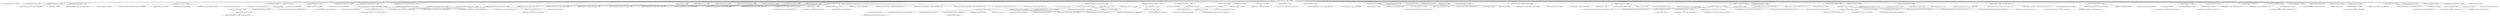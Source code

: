 digraph nzymedefense__nzyme {
	"app.nzyme.core:nzyme:jar:2.0.0-alpha.18-SNAPSHOT" -> "org.apache.logging.log4j:log4j-api:jar:2.24.1:compile" ; 
	"app.nzyme.core:nzyme:jar:2.0.0-alpha.18-SNAPSHOT" -> "org.apache.logging.log4j:log4j-core:jar:2.24.1:compile" ; 
	"app.nzyme.core:nzyme:jar:2.0.0-alpha.18-SNAPSHOT" -> "org.apache.logging.log4j:log4j-slf4j-impl:jar:2.24.1:compile" ; 
	"app.nzyme.core:nzyme:jar:2.0.0-alpha.18-SNAPSHOT" -> "org.apache.logging.log4j:log4j-jul:jar:2.24.1:compile" ; 
	"app.nzyme.core:nzyme:jar:2.0.0-alpha.18-SNAPSHOT" -> "com.google.guava:guava:jar:32.0.0-jre:compile" ; 
	"app.nzyme.core:nzyme:jar:2.0.0-alpha.18-SNAPSHOT" -> "com.beust:jcommander:jar:1.81:compile" ; 
	"app.nzyme.core:nzyme:jar:2.0.0-alpha.18-SNAPSHOT" -> "org.testng:testng:jar:7.4.0:test" ; 
	"app.nzyme.core:nzyme:jar:2.0.0-alpha.18-SNAPSHOT" -> "com.squareup.okhttp3:okhttp:jar:4.10.0:compile" ; 
	"app.nzyme.core:nzyme:jar:2.0.0-alpha.18-SNAPSHOT" -> "com.fasterxml.jackson.core:jackson-core:jar:2.15.2:compile" ; 
	"app.nzyme.core:nzyme:jar:2.0.0-alpha.18-SNAPSHOT" -> "com.fasterxml.jackson.core:jackson-databind:jar:2.15.2:compile" ; 
	"app.nzyme.core:nzyme:jar:2.0.0-alpha.18-SNAPSHOT" -> "com.fasterxml.jackson.datatype:jackson-datatype-joda:jar:2.15.2:compile" ; 
	"app.nzyme.core:nzyme:jar:2.0.0-alpha.18-SNAPSHOT" -> "com.fasterxml.jackson.datatype:jackson-datatype-jsr310:jar:2.15.2:compile" ; 
	"app.nzyme.core:nzyme:jar:2.0.0-alpha.18-SNAPSHOT" -> "com.fasterxml.jackson.jakarta.rs:jackson-jakarta-rs-json-provider:jar:2.15.2:compile" ; 
	"app.nzyme.core:nzyme:jar:2.0.0-alpha.18-SNAPSHOT" -> "com.fasterxml.jackson.dataformat:jackson-dataformat-xml:jar:2.15.2:compile" ; 
	"app.nzyme.core:nzyme:jar:2.0.0-alpha.18-SNAPSHOT" -> "joda-time:joda-time:jar:2.10.10:compile" ; 
	"app.nzyme.core:nzyme:jar:2.0.0-alpha.18-SNAPSHOT" -> "com.github.zafarkhaja:java-semver:jar:0.9.0:compile" ; 
	"app.nzyme.core:nzyme:jar:2.0.0-alpha.18-SNAPSHOT" -> "com.google.auto.value:auto-value:jar:1.8.1:compile" ; 
	"app.nzyme.core:nzyme:jar:2.0.0-alpha.18-SNAPSHOT" -> "com.google.auto.value:auto-value-annotations:jar:1.8.1:compile" ; 
	"app.nzyme.core:nzyme:jar:2.0.0-alpha.18-SNAPSHOT" -> "io.dropwizard.metrics:metrics-core:jar:4.2.7:compile" ; 
	"app.nzyme.core:nzyme:jar:2.0.0-alpha.18-SNAPSHOT" -> "io.dropwizard.metrics:metrics-jvm:jar:4.2.7:compile" ; 
	"app.nzyme.core:nzyme:jar:2.0.0-alpha.18-SNAPSHOT" -> "io.dropwizard.metrics:metrics-jmx:jar:4.2.7:compile" ; 
	"app.nzyme.core:nzyme:jar:2.0.0-alpha.18-SNAPSHOT" -> "org.glassfish.jersey.containers:jersey-container-grizzly2-http:jar:3.1.2:compile" ; 
	"app.nzyme.core:nzyme:jar:2.0.0-alpha.18-SNAPSHOT" -> "org.glassfish.jersey.inject:jersey-hk2:jar:3.1.2:compile" ; 
	"app.nzyme.core:nzyme:jar:2.0.0-alpha.18-SNAPSHOT" -> "org.glassfish.jersey.media:jersey-media-multipart:jar:3.1.2:compile" ; 
	"app.nzyme.core:nzyme:jar:2.0.0-alpha.18-SNAPSHOT" -> "org.glassfish.jersey.ext:jersey-bean-validation:jar:3.1.2:compile" ; 
	"app.nzyme.core:nzyme:jar:2.0.0-alpha.18-SNAPSHOT" -> "com.typesafe:config:jar:1.4.3:compile" ; 
	"app.nzyme.core:nzyme:jar:2.0.0-alpha.18-SNAPSHOT" -> "org.jdbi:jdbi3-core:jar:3.39.1:compile" ; 
	"app.nzyme.core:nzyme:jar:2.0.0-alpha.18-SNAPSHOT" -> "org.jdbi:jdbi3-postgres:jar:3.39.1:compile" ; 
	"app.nzyme.core:nzyme:jar:2.0.0-alpha.18-SNAPSHOT" -> "org.postgresql:postgresql:jar:42.6.0:compile" ; 
	"app.nzyme.core:nzyme:jar:2.0.0-alpha.18-SNAPSHOT" -> "org.jdbi:jdbi3-jodatime2:jar:3.39.1:compile" ; 
	"app.nzyme.core:nzyme:jar:2.0.0-alpha.18-SNAPSHOT" -> "org.liquibase:liquibase-core:jar:4.29.2:compile" ; 
	"app.nzyme.core:nzyme:jar:2.0.0-alpha.18-SNAPSHOT" -> "com.mattbertolini:liquibase-slf4j:jar:5.0.0:compile" ; 
	"app.nzyme.core:nzyme:jar:2.0.0-alpha.18-SNAPSHOT" -> "com.floreysoft:jmte:jar:6.0.0:compile" ; 
	"app.nzyme.core:nzyme:jar:2.0.0-alpha.18-SNAPSHOT" -> "org.reflections:reflections:jar:0.9.12:test" ; 
	"app.nzyme.core:nzyme:jar:2.0.0-alpha.18-SNAPSHOT" -> "org.scream3r:jssc:jar:2.8.0:compile" ; 
	"app.nzyme.core:nzyme:jar:2.0.0-alpha.18-SNAPSHOT" -> "com.google.protobuf:protobuf-java:jar:3.19.6:compile" ; 
	"app.nzyme.core:nzyme:jar:2.0.0-alpha.18-SNAPSHOT" -> "javax.xml.bind:jaxb-api:jar:2.3.1:compile (scope not updated to compile)" ; 
	"app.nzyme.core:nzyme:jar:2.0.0-alpha.18-SNAPSHOT" -> "org.glassfish.jaxb:jaxb-runtime:jar:2.3.1:runtime" ; 
	"app.nzyme.core:nzyme:jar:2.0.0-alpha.18-SNAPSHOT" -> "com.google.crypto.tink:tink:jar:1.8.0:compile" ; 
	"app.nzyme.core:nzyme:jar:2.0.0-alpha.18-SNAPSHOT" -> "com.googlecode.lanterna:lanterna:jar:3.1.1:compile" ; 
	"app.nzyme.core:nzyme:jar:2.0.0-alpha.18-SNAPSHOT" -> "org.simplejavamail:simple-java-mail:jar:6.7.5:compile" ; 
	"app.nzyme.core:nzyme:jar:2.0.0-alpha.18-SNAPSHOT" -> "org.freemarker:freemarker:jar:2.3.31:compile" ; 
	"app.nzyme.core:nzyme:jar:2.0.0-alpha.18-SNAPSHOT" -> "org.apache.httpcomponents:httpclient:jar:4.5.13:compile" ; 
	"app.nzyme.core:nzyme:jar:2.0.0-alpha.18-SNAPSHOT" -> "com.opencsv:opencsv:jar:5.7.1:compile (scope not updated to compile)" ; 
	"app.nzyme.core:nzyme:jar:2.0.0-alpha.18-SNAPSHOT" -> "org.quartz-scheduler:quartz:jar:2.3.2:compile" ; 
	"app.nzyme.core:nzyme:jar:2.0.0-alpha.18-SNAPSHOT" -> "com.cronutils:cron-utils:jar:9.2.1:compile" ; 
	"app.nzyme.core:nzyme:jar:2.0.0-alpha.18-SNAPSHOT" -> "app.nzyme:nzyme-plugin:jar:2.0.27:compile" ; 
	"app.nzyme.core:nzyme:jar:2.0.0-alpha.18-SNAPSHOT" -> "org.bouncycastle:bcpg-jdk18on:jar:1.75:compile" ; 
	"app.nzyme.core:nzyme:jar:2.0.0-alpha.18-SNAPSHOT" -> "org.bouncycastle:bctls-jdk18on:jar:1.75:compile" ; 
	"app.nzyme.core:nzyme:jar:2.0.0-alpha.18-SNAPSHOT" -> "org.bouncycastle:bcprov-jdk18on:jar:1.75:compile" ; 
	"app.nzyme.core:nzyme:jar:2.0.0-alpha.18-SNAPSHOT" -> "org.bouncycastle:bcpkix-jdk18on:jar:1.75:compile" ; 
	"app.nzyme.core:nzyme:jar:2.0.0-alpha.18-SNAPSHOT" -> "com.github.oshi:oshi-core:jar:6.4.0:compile" ; 
	"app.nzyme.core:nzyme:jar:2.0.0-alpha.18-SNAPSHOT" -> "commons-net:commons-net:jar:3.9.0:compile" ; 
	"app.nzyme.core:nzyme:jar:2.0.0-alpha.18-SNAPSHOT" -> "commons-validator:commons-validator:jar:1.7:compile" ; 
	"app.nzyme.core:nzyme:jar:2.0.0-alpha.18-SNAPSHOT" -> "dev.samstevens.totp:totp:jar:1.7.1:compile" ; 
	"app.nzyme.core:nzyme:jar:2.0.0-alpha.18-SNAPSHOT" -> "com.maxmind.db:maxmind-db:jar:3.0.0:compile" ; 
	"app.nzyme.core:nzyme:jar:2.0.0-alpha.18-SNAPSHOT" -> "info.debatty:java-string-similarity:jar:2.0.0:compile" ; 
	"app.nzyme.core:nzyme:jar:2.0.0-alpha.18-SNAPSHOT" -> "com.lemmingapex.trilateration:trilateration:jar:1.0.2:compile" ; 
	"app.nzyme.core:nzyme:jar:2.0.0-alpha.18-SNAPSHOT" -> "org.jetbrains:annotations:jar:13.0:compile" ; 
	"org.apache.logging.log4j:log4j-core:jar:2.24.1:compile" -> "(org.apache.logging.log4j:log4j-api:jar:2.24.1:compile - omitted for duplicate)" ; 
	"org.apache.logging.log4j:log4j-slf4j-impl:jar:2.24.1:compile" -> "(org.apache.logging.log4j:log4j-api:jar:2.24.1:compile - omitted for duplicate)" ; 
	"org.apache.logging.log4j:log4j-slf4j-impl:jar:2.24.1:compile" -> "org.slf4j:slf4j-api:jar:1.7.36:compile" ; 
	"org.apache.logging.log4j:log4j-slf4j-impl:jar:2.24.1:compile" -> "(org.apache.logging.log4j:log4j-core:jar:2.24.1:runtime - omitted for duplicate)" ; 
	"org.apache.logging.log4j:log4j-jul:jar:2.24.1:compile" -> "(org.apache.logging.log4j:log4j-api:jar:2.24.1:compile - omitted for duplicate)" ; 
	"com.google.guava:guava:jar:32.0.0-jre:compile" -> "com.google.guava:failureaccess:jar:1.0.1:compile" ; 
	"com.google.guava:guava:jar:32.0.0-jre:compile" -> "com.google.guava:listenablefuture:jar:9999.0-empty-to-avoid-conflict-with-guava:compile" ; 
	"com.google.guava:guava:jar:32.0.0-jre:compile" -> "com.google.code.findbugs:jsr305:jar:3.0.2:compile" ; 
	"com.google.guava:guava:jar:32.0.0-jre:compile" -> "org.checkerframework:checker-qual:jar:3.33.0:compile" ; 
	"com.google.guava:guava:jar:32.0.0-jre:compile" -> "com.google.errorprone:error_prone_annotations:jar:2.18.0:compile" ; 
	"com.google.guava:guava:jar:32.0.0-jre:compile" -> "com.google.j2objc:j2objc-annotations:jar:2.8:compile" ; 
	"org.testng:testng:jar:7.4.0:test" -> "(com.beust:jcommander:jar:1.78:test - omitted for conflict with 1.81)" ; 
	"org.testng:testng:jar:7.4.0:test" -> "org.webjars:jquery:jar:3.5.1:test" ; 
	"com.squareup.okhttp3:okhttp:jar:4.10.0:compile" -> "com.squareup.okio:okio-jvm:jar:3.0.0:compile" ; 
	"com.squareup.okhttp3:okhttp:jar:4.10.0:compile" -> "org.jetbrains.kotlin:kotlin-stdlib:jar:1.6.20:compile" ; 
	"com.squareup.okio:okio-jvm:jar:3.0.0:compile" -> "org.jetbrains.kotlin:kotlin-stdlib-jdk8:jar:1.5.31:compile" ; 
	"com.squareup.okio:okio-jvm:jar:3.0.0:compile" -> "org.jetbrains.kotlin:kotlin-stdlib-common:jar:1.5.31:compile" ; 
	"org.jetbrains.kotlin:kotlin-stdlib-jdk8:jar:1.5.31:compile" -> "(org.jetbrains.kotlin:kotlin-stdlib:jar:1.5.31:compile - omitted for conflict with 1.6.20)" ; 
	"org.jetbrains.kotlin:kotlin-stdlib-jdk8:jar:1.5.31:compile" -> "org.jetbrains.kotlin:kotlin-stdlib-jdk7:jar:1.5.31:compile" ; 
	"org.jetbrains.kotlin:kotlin-stdlib-jdk7:jar:1.5.31:compile" -> "(org.jetbrains.kotlin:kotlin-stdlib:jar:1.5.31:compile - omitted for conflict with 1.6.20)" ; 
	"org.jetbrains.kotlin:kotlin-stdlib:jar:1.6.20:compile" -> "(org.jetbrains.kotlin:kotlin-stdlib-common:jar:1.6.20:compile - omitted for conflict with 1.5.31)" ; 
	"org.jetbrains.kotlin:kotlin-stdlib:jar:1.6.20:compile" -> "(org.jetbrains:annotations:jar:13.0:compile - omitted for duplicate)" ; 
	"com.fasterxml.jackson.core:jackson-databind:jar:2.15.2:compile" -> "com.fasterxml.jackson.core:jackson-annotations:jar:2.15.2:compile" ; 
	"com.fasterxml.jackson.core:jackson-databind:jar:2.15.2:compile" -> "(com.fasterxml.jackson.core:jackson-core:jar:2.15.2:compile - omitted for duplicate)" ; 
	"com.fasterxml.jackson.datatype:jackson-datatype-joda:jar:2.15.2:compile" -> "(com.fasterxml.jackson.core:jackson-annotations:jar:2.15.2:compile - omitted for duplicate)" ; 
	"com.fasterxml.jackson.datatype:jackson-datatype-joda:jar:2.15.2:compile" -> "(com.fasterxml.jackson.core:jackson-core:jar:2.15.2:compile - omitted for duplicate)" ; 
	"com.fasterxml.jackson.datatype:jackson-datatype-joda:jar:2.15.2:compile" -> "(com.fasterxml.jackson.core:jackson-databind:jar:2.15.2:compile - omitted for duplicate)" ; 
	"com.fasterxml.jackson.datatype:jackson-datatype-joda:jar:2.15.2:compile" -> "(joda-time:joda-time:jar:2.10.14:compile - omitted for conflict with 2.10.10)" ; 
	"com.fasterxml.jackson.datatype:jackson-datatype-jsr310:jar:2.15.2:compile" -> "(com.fasterxml.jackson.core:jackson-annotations:jar:2.15.2:compile - omitted for duplicate)" ; 
	"com.fasterxml.jackson.datatype:jackson-datatype-jsr310:jar:2.15.2:compile" -> "(com.fasterxml.jackson.core:jackson-core:jar:2.15.2:compile - omitted for duplicate)" ; 
	"com.fasterxml.jackson.datatype:jackson-datatype-jsr310:jar:2.15.2:compile" -> "(com.fasterxml.jackson.core:jackson-databind:jar:2.15.2:compile - omitted for duplicate)" ; 
	"com.fasterxml.jackson.jakarta.rs:jackson-jakarta-rs-json-provider:jar:2.15.2:compile" -> "com.fasterxml.jackson.jakarta.rs:jackson-jakarta-rs-base:jar:2.15.2:compile" ; 
	"com.fasterxml.jackson.jakarta.rs:jackson-jakarta-rs-json-provider:jar:2.15.2:compile" -> "com.fasterxml.jackson.module:jackson-module-jakarta-xmlbind-annotations:jar:2.15.2:compile" ; 
	"com.fasterxml.jackson.jakarta.rs:jackson-jakarta-rs-base:jar:2.15.2:compile" -> "(com.fasterxml.jackson.core:jackson-core:jar:2.15.2:compile - omitted for duplicate)" ; 
	"com.fasterxml.jackson.jakarta.rs:jackson-jakarta-rs-base:jar:2.15.2:compile" -> "(com.fasterxml.jackson.core:jackson-databind:jar:2.15.2:compile - omitted for duplicate)" ; 
	"com.fasterxml.jackson.module:jackson-module-jakarta-xmlbind-annotations:jar:2.15.2:compile" -> "(com.fasterxml.jackson.core:jackson-annotations:jar:2.15.2:compile - omitted for duplicate)" ; 
	"com.fasterxml.jackson.module:jackson-module-jakarta-xmlbind-annotations:jar:2.15.2:compile" -> "(com.fasterxml.jackson.core:jackson-core:jar:2.15.2:compile - omitted for duplicate)" ; 
	"com.fasterxml.jackson.module:jackson-module-jakarta-xmlbind-annotations:jar:2.15.2:compile" -> "(com.fasterxml.jackson.core:jackson-databind:jar:2.15.2:compile - omitted for duplicate)" ; 
	"com.fasterxml.jackson.module:jackson-module-jakarta-xmlbind-annotations:jar:2.15.2:compile" -> "jakarta.xml.bind:jakarta.xml.bind-api:jar:3.0.1:compile" ; 
	"com.fasterxml.jackson.module:jackson-module-jakarta-xmlbind-annotations:jar:2.15.2:compile" -> "jakarta.activation:jakarta.activation-api:jar:2.1.0:compile" ; 
	"jakarta.xml.bind:jakarta.xml.bind-api:jar:3.0.1:compile" -> "(com.sun.activation:jakarta.activation:jar:2.0.1:compile - omitted for conflict with 1.2.1)" ; 
	"com.fasterxml.jackson.dataformat:jackson-dataformat-xml:jar:2.15.2:compile" -> "(com.fasterxml.jackson.core:jackson-core:jar:2.15.2:compile - omitted for duplicate)" ; 
	"com.fasterxml.jackson.dataformat:jackson-dataformat-xml:jar:2.15.2:compile" -> "(com.fasterxml.jackson.core:jackson-annotations:jar:2.15.2:compile - omitted for duplicate)" ; 
	"com.fasterxml.jackson.dataformat:jackson-dataformat-xml:jar:2.15.2:compile" -> "(com.fasterxml.jackson.core:jackson-databind:jar:2.15.2:compile - omitted for duplicate)" ; 
	"com.fasterxml.jackson.dataformat:jackson-dataformat-xml:jar:2.15.2:compile" -> "org.codehaus.woodstox:stax2-api:jar:4.2.1:compile" ; 
	"com.fasterxml.jackson.dataformat:jackson-dataformat-xml:jar:2.15.2:compile" -> "com.fasterxml.woodstox:woodstox-core:jar:6.5.1:compile" ; 
	"com.fasterxml.woodstox:woodstox-core:jar:6.5.1:compile" -> "(org.codehaus.woodstox:stax2-api:jar:4.2.1:compile - omitted for duplicate)" ; 
	"io.dropwizard.metrics:metrics-core:jar:4.2.7:compile" -> "(org.slf4j:slf4j-api:jar:1.7.32:compile - omitted for conflict with 1.7.36)" ; 
	"io.dropwizard.metrics:metrics-jvm:jar:4.2.7:compile" -> "(io.dropwizard.metrics:metrics-core:jar:4.2.7:compile - omitted for duplicate)" ; 
	"io.dropwizard.metrics:metrics-jvm:jar:4.2.7:compile" -> "(org.slf4j:slf4j-api:jar:1.7.32:compile - omitted for conflict with 1.7.36)" ; 
	"io.dropwizard.metrics:metrics-jmx:jar:4.2.7:compile" -> "(io.dropwizard.metrics:metrics-core:jar:4.2.7:compile - omitted for duplicate)" ; 
	"io.dropwizard.metrics:metrics-jmx:jar:4.2.7:compile" -> "(org.slf4j:slf4j-api:jar:1.7.32:compile - omitted for conflict with 1.7.36)" ; 
	"org.glassfish.jersey.containers:jersey-container-grizzly2-http:jar:3.1.2:compile" -> "jakarta.inject:jakarta.inject-api:jar:2.0.1:compile" ; 
	"org.glassfish.jersey.containers:jersey-container-grizzly2-http:jar:3.1.2:compile" -> "org.glassfish.grizzly:grizzly-http-server:jar:4.0.0:compile" ; 
	"org.glassfish.jersey.containers:jersey-container-grizzly2-http:jar:3.1.2:compile" -> "org.glassfish.jersey.core:jersey-common:jar:3.1.2:compile" ; 
	"org.glassfish.jersey.containers:jersey-container-grizzly2-http:jar:3.1.2:compile" -> "org.glassfish.jersey.core:jersey-server:jar:3.1.2:compile" ; 
	"org.glassfish.jersey.containers:jersey-container-grizzly2-http:jar:3.1.2:compile" -> "jakarta.ws.rs:jakarta.ws.rs-api:jar:3.1.0:compile" ; 
	"org.glassfish.grizzly:grizzly-http-server:jar:4.0.0:compile" -> "org.glassfish.grizzly:grizzly-http:jar:4.0.0:compile" ; 
	"org.glassfish.grizzly:grizzly-http:jar:4.0.0:compile" -> "org.glassfish.grizzly:grizzly-framework:jar:4.0.0:compile" ; 
	"org.glassfish.jersey.core:jersey-common:jar:3.1.2:compile" -> "(jakarta.ws.rs:jakarta.ws.rs-api:jar:3.1.0:compile - omitted for duplicate)" ; 
	"org.glassfish.jersey.core:jersey-common:jar:3.1.2:compile" -> "jakarta.annotation:jakarta.annotation-api:jar:2.1.1:compile" ; 
	"org.glassfish.jersey.core:jersey-common:jar:3.1.2:compile" -> "(jakarta.inject:jakarta.inject-api:jar:2.0.1:compile - omitted for duplicate)" ; 
	"org.glassfish.jersey.core:jersey-common:jar:3.1.2:compile" -> "org.glassfish.hk2:osgi-resource-locator:jar:1.0.3:compile" ; 
	"org.glassfish.jersey.core:jersey-server:jar:3.1.2:compile" -> "(org.glassfish.jersey.core:jersey-common:jar:3.1.2:compile - omitted for duplicate)" ; 
	"org.glassfish.jersey.core:jersey-server:jar:3.1.2:compile" -> "org.glassfish.jersey.core:jersey-client:jar:3.1.2:compile" ; 
	"org.glassfish.jersey.core:jersey-server:jar:3.1.2:compile" -> "(jakarta.ws.rs:jakarta.ws.rs-api:jar:3.1.0:compile - omitted for duplicate)" ; 
	"org.glassfish.jersey.core:jersey-server:jar:3.1.2:compile" -> "(jakarta.annotation:jakarta.annotation-api:jar:2.1.1:compile - omitted for duplicate)" ; 
	"org.glassfish.jersey.core:jersey-server:jar:3.1.2:compile" -> "(jakarta.inject:jakarta.inject-api:jar:2.0.1:compile - omitted for duplicate)" ; 
	"org.glassfish.jersey.core:jersey-server:jar:3.1.2:compile" -> "(jakarta.validation:jakarta.validation-api:jar:3.0.2:compile - omitted for duplicate)" ; 
	"org.glassfish.jersey.core:jersey-client:jar:3.1.2:compile" -> "(jakarta.ws.rs:jakarta.ws.rs-api:jar:3.1.0:compile - omitted for duplicate)" ; 
	"org.glassfish.jersey.core:jersey-client:jar:3.1.2:compile" -> "(org.glassfish.jersey.core:jersey-common:jar:3.1.2:compile - omitted for duplicate)" ; 
	"org.glassfish.jersey.core:jersey-client:jar:3.1.2:compile" -> "(jakarta.inject:jakarta.inject-api:jar:2.0.1:compile - omitted for duplicate)" ; 
	"org.glassfish.jersey.inject:jersey-hk2:jar:3.1.2:compile" -> "(org.glassfish.jersey.core:jersey-common:jar:3.1.2:compile - omitted for duplicate)" ; 
	"org.glassfish.jersey.inject:jersey-hk2:jar:3.1.2:compile" -> "org.glassfish.hk2:hk2-locator:jar:3.0.4:compile" ; 
	"org.glassfish.jersey.inject:jersey-hk2:jar:3.1.2:compile" -> "org.javassist:javassist:jar:3.29.0-GA:compile" ; 
	"org.glassfish.hk2:hk2-locator:jar:3.0.4:compile" -> "org.glassfish.hk2.external:aopalliance-repackaged:jar:3.0.4:compile" ; 
	"org.glassfish.hk2:hk2-locator:jar:3.0.4:compile" -> "org.glassfish.hk2:hk2-api:jar:3.0.4:compile" ; 
	"org.glassfish.hk2:hk2-locator:jar:3.0.4:compile" -> "org.glassfish.hk2:hk2-utils:jar:3.0.4:compile" ; 
	"org.glassfish.hk2:hk2-api:jar:3.0.4:compile" -> "(org.glassfish.hk2:hk2-utils:jar:3.0.4:compile - omitted for duplicate)" ; 
	"org.glassfish.hk2:hk2-api:jar:3.0.4:compile" -> "(org.glassfish.hk2.external:aopalliance-repackaged:jar:3.0.4:compile - omitted for duplicate)" ; 
	"org.glassfish.jersey.media:jersey-media-multipart:jar:3.1.2:compile" -> "(org.glassfish.jersey.core:jersey-common:jar:3.1.2:compile - omitted for duplicate)" ; 
	"org.glassfish.jersey.media:jersey-media-multipart:jar:3.1.2:compile" -> "org.jvnet.mimepull:mimepull:jar:1.9.15:compile" ; 
	"org.glassfish.jersey.ext:jersey-bean-validation:jar:3.1.2:compile" -> "(jakarta.inject:jakarta.inject-api:jar:2.0.1:compile - omitted for duplicate)" ; 
	"org.glassfish.jersey.ext:jersey-bean-validation:jar:3.1.2:compile" -> "(org.glassfish.jersey.core:jersey-common:jar:3.1.2:compile - omitted for duplicate)" ; 
	"org.glassfish.jersey.ext:jersey-bean-validation:jar:3.1.2:compile" -> "(org.glassfish.jersey.core:jersey-server:jar:3.1.2:compile - omitted for duplicate)" ; 
	"org.glassfish.jersey.ext:jersey-bean-validation:jar:3.1.2:compile" -> "jakarta.validation:jakarta.validation-api:jar:3.0.2:compile" ; 
	"org.glassfish.jersey.ext:jersey-bean-validation:jar:3.1.2:compile" -> "org.hibernate.validator:hibernate-validator:jar:8.0.0.Final:compile" ; 
	"org.glassfish.jersey.ext:jersey-bean-validation:jar:3.1.2:compile" -> "org.jboss.logging:jboss-logging:jar:3.5.0.Final:compile" ; 
	"org.glassfish.jersey.ext:jersey-bean-validation:jar:3.1.2:compile" -> "jakarta.el:jakarta.el-api:jar:5.0.1:compile" ; 
	"org.glassfish.jersey.ext:jersey-bean-validation:jar:3.1.2:compile" -> "org.glassfish:jakarta.el:jar:5.0.0-M1:compile" ; 
	"org.glassfish.jersey.ext:jersey-bean-validation:jar:3.1.2:compile" -> "(jakarta.ws.rs:jakarta.ws.rs-api:jar:3.1.0:compile - omitted for duplicate)" ; 
	"org.hibernate.validator:hibernate-validator:jar:8.0.0.Final:compile" -> "com.fasterxml:classmate:jar:1.5.1:compile" ; 
	"org.glassfish:jakarta.el:jar:5.0.0-M1:compile" -> "(jakarta.el:jakarta.el-api:jar:5.0.0:compile - omitted for conflict with 5.0.1)" ; 
	"org.jdbi:jdbi3-core:jar:3.39.1:compile" -> "(org.slf4j:slf4j-api:jar:1.7.36:compile - omitted for duplicate)" ; 
	"org.jdbi:jdbi3-core:jar:3.39.1:compile" -> "io.leangen.geantyref:geantyref:jar:1.3.14:compile" ; 
	"org.jdbi:jdbi3-postgres:jar:3.39.1:compile" -> "(org.jdbi:jdbi3-core:jar:3.39.1:compile - omitted for duplicate)" ; 
	"org.postgresql:postgresql:jar:42.6.0:compile" -> "(org.checkerframework:checker-qual:jar:3.31.0:runtime - omitted for conflict with 3.33.0)" ; 
	"org.jdbi:jdbi3-jodatime2:jar:3.39.1:compile" -> "(org.jdbi:jdbi3-core:jar:3.39.1:compile - omitted for duplicate)" ; 
	"org.jdbi:jdbi3-jodatime2:jar:3.39.1:compile" -> "(joda-time:joda-time:jar:2.9.9:compile - omitted for conflict with 2.10.10)" ; 
	"org.liquibase:liquibase-core:jar:4.29.2:compile" -> "(com.opencsv:opencsv:jar:5.9:compile - omitted for conflict with 5.7.1)" ; 
	"org.liquibase:liquibase-core:jar:4.29.2:compile" -> "org.yaml:snakeyaml:jar:2.2:compile" ; 
	"org.liquibase:liquibase-core:jar:4.29.2:compile" -> "(javax.xml.bind:jaxb-api:jar:2.3.1:compile - omitted for duplicate)" ; 
	"org.liquibase:liquibase-core:jar:4.29.2:compile" -> "commons-io:commons-io:jar:2.16.1:compile" ; 
	"org.liquibase:liquibase-core:jar:4.29.2:compile" -> "org.apache.commons:commons-collections4:jar:4.4:compile" ; 
	"org.liquibase:liquibase-core:jar:4.29.2:compile" -> "org.apache.commons:commons-text:jar:1.12.0:compile" ; 
	"org.liquibase:liquibase-core:jar:4.29.2:compile" -> "org.apache.commons:commons-lang3:jar:3.15.0:compile" ; 
	"org.apache.commons:commons-text:jar:1.12.0:compile" -> "(org.apache.commons:commons-lang3:jar:3.14.0:compile - omitted for conflict with 3.15.0)" ; 
	"com.floreysoft:jmte:jar:6.0.0:compile" -> "org.ow2.asm:asm:jar:5.0.3:compile" ; 
	"org.reflections:reflections:jar:0.9.12:test" -> "(org.javassist:javassist:jar:3.26.0-GA:test - omitted for conflict with 3.29.0-GA)" ; 
	"javax.xml.bind:jaxb-api:jar:2.3.1:compile (scope not updated to compile)" -> "javax.activation:javax.activation-api:jar:1.2.0:compile" ; 
	"org.glassfish.jaxb:jaxb-runtime:jar:2.3.1:runtime" -> "(javax.xml.bind:jaxb-api:jar:2.3.1:runtime - omitted for duplicate)" ; 
	"org.glassfish.jaxb:jaxb-runtime:jar:2.3.1:runtime" -> "org.glassfish.jaxb:txw2:jar:2.3.1:runtime" ; 
	"org.glassfish.jaxb:jaxb-runtime:jar:2.3.1:runtime" -> "com.sun.istack:istack-commons-runtime:jar:3.0.7:runtime" ; 
	"org.glassfish.jaxb:jaxb-runtime:jar:2.3.1:runtime" -> "org.jvnet.staxex:stax-ex:jar:1.8:runtime" ; 
	"org.glassfish.jaxb:jaxb-runtime:jar:2.3.1:runtime" -> "com.sun.xml.fastinfoset:FastInfoset:jar:1.2.15:runtime" ; 
	"org.glassfish.jaxb:jaxb-runtime:jar:2.3.1:runtime" -> "(javax.activation:javax.activation-api:jar:1.2.0:runtime - omitted for duplicate)" ; 
	"com.google.crypto.tink:tink:jar:1.8.0:compile" -> "androidx.annotation:annotation:jar:1.3.0:compile" ; 
	"com.google.crypto.tink:tink:jar:1.8.0:compile" -> "(com.google.code.findbugs:jsr305:jar:3.0.2:compile - omitted for duplicate)" ; 
	"com.google.crypto.tink:tink:jar:1.8.0:compile" -> "com.google.code.gson:gson:jar:2.10:compile" ; 
	"com.google.crypto.tink:tink:jar:1.8.0:compile" -> "(com.google.errorprone:error_prone_annotations:jar:2.16:compile - omitted for conflict with 2.18.0)" ; 
	"com.google.crypto.tink:tink:jar:1.8.0:compile" -> "com.google.http-client:google-http-client:jar:1.42.3:compile" ; 
	"com.google.crypto.tink:tink:jar:1.8.0:compile" -> "(com.google.protobuf:protobuf-java:jar:3.19.6:compile - omitted for duplicate)" ; 
	"com.google.crypto.tink:tink:jar:1.8.0:compile" -> "(joda-time:joda-time:jar:2.10.3:compile - omitted for conflict with 2.10.10)" ; 
	"com.google.http-client:google-http-client:jar:1.42.3:compile" -> "(org.apache.httpcomponents:httpclient:jar:4.5.13:compile - omitted for duplicate)" ; 
	"com.google.http-client:google-http-client:jar:1.42.3:compile" -> "(org.apache.httpcomponents:httpcore:jar:4.4.15:compile - omitted for conflict with 4.4.13)" ; 
	"com.google.http-client:google-http-client:jar:1.42.3:compile" -> "(com.google.code.findbugs:jsr305:jar:3.0.2:compile - omitted for duplicate)" ; 
	"com.google.http-client:google-http-client:jar:1.42.3:compile" -> "(com.google.errorprone:error_prone_annotations:jar:2.16:compile - omitted for conflict with 2.18.0)" ; 
	"com.google.http-client:google-http-client:jar:1.42.3:compile" -> "(com.google.guava:guava:jar:30.1.1-android:compile - omitted for conflict with 32.0.0-jre)" ; 
	"com.google.http-client:google-http-client:jar:1.42.3:compile" -> "(com.google.j2objc:j2objc-annotations:jar:1.3:compile - omitted for conflict with 2.8)" ; 
	"com.google.http-client:google-http-client:jar:1.42.3:compile" -> "io.opencensus:opencensus-api:jar:0.31.1:compile" ; 
	"com.google.http-client:google-http-client:jar:1.42.3:compile" -> "io.opencensus:opencensus-contrib-http-util:jar:0.31.1:compile" ; 
	"io.opencensus:opencensus-api:jar:0.31.1:compile" -> "io.grpc:grpc-context:jar:1.27.2:compile" ; 
	"io.opencensus:opencensus-contrib-http-util:jar:0.31.1:compile" -> "(io.opencensus:opencensus-api:jar:0.31.1:compile - omitted for duplicate)" ; 
	"io.opencensus:opencensus-contrib-http-util:jar:0.31.1:compile" -> "(com.google.guava:guava:jar:29.0-android:compile - omitted for conflict with 32.0.0-jre)" ; 
	"org.simplejavamail:simple-java-mail:jar:6.7.5:compile" -> "org.simplejavamail:core-module:jar:6.7.5:compile" ; 
	"org.simplejavamail:simple-java-mail:jar:6.7.5:compile" -> "com.github.bbottema:jetbrains-runtime-annotations:jar:1.0.0:runtime" ; 
	"org.simplejavamail:simple-java-mail:jar:6.7.5:compile" -> "(org.slf4j:slf4j-api:jar:1.7.25:compile - omitted for conflict with 1.7.36)" ; 
	"org.simplejavamail:core-module:jar:6.7.5:compile" -> "com.sun.mail:jakarta.mail:jar:1.6.5:compile" ; 
	"org.simplejavamail:core-module:jar:6.7.5:compile" -> "com.sun.activation:jakarta.activation:jar:1.2.1:compile" ; 
	"org.simplejavamail:core-module:jar:6.7.5:compile" -> "(jakarta.xml.bind:jakarta.xml.bind-api:jar:2.3.2:compile - omitted for conflict with 3.0.1)" ; 
	"org.simplejavamail:core-module:jar:6.7.5:compile" -> "(jakarta.annotation:jakarta.annotation-api:jar:1.3.5:compile - omitted for conflict with 2.1.1)" ; 
	"org.simplejavamail:core-module:jar:6.7.5:compile" -> "com.github.bbottema:emailaddress-rfc2822:jar:2.2.0:compile" ; 
	"org.simplejavamail:core-module:jar:6.7.5:compile" -> "(com.github.bbottema:jetbrains-runtime-annotations:jar:1.0.0:runtime - omitted for duplicate)" ; 
	"org.simplejavamail:core-module:jar:6.7.5:compile" -> "(org.slf4j:slf4j-api:jar:1.7.25:compile - omitted for conflict with 1.7.36)" ; 
	"com.sun.mail:jakarta.mail:jar:1.6.5:compile" -> "(com.sun.activation:jakarta.activation:jar:1.2.1:compile - omitted for duplicate)" ; 
	"com.github.bbottema:emailaddress-rfc2822:jar:2.2.0:compile" -> "(com.sun.mail:jakarta.mail:jar:1.6.5:compile - omitted for duplicate)" ; 
	"com.github.bbottema:emailaddress-rfc2822:jar:2.2.0:compile" -> "(org.slf4j:slf4j-api:jar:1.7.25:compile - omitted for conflict with 1.7.36)" ; 
	"com.github.bbottema:jetbrains-runtime-annotations:jar:1.0.0:runtime" -> "(org.slf4j:slf4j-api:jar:1.7.21:runtime - omitted for conflict with 1.7.36)" ; 
	"org.apache.httpcomponents:httpclient:jar:4.5.13:compile" -> "org.apache.httpcomponents:httpcore:jar:4.4.13:compile" ; 
	"org.apache.httpcomponents:httpclient:jar:4.5.13:compile" -> "commons-logging:commons-logging:jar:1.2:compile" ; 
	"org.apache.httpcomponents:httpclient:jar:4.5.13:compile" -> "commons-codec:commons-codec:jar:1.11:compile" ; 
	"com.opencsv:opencsv:jar:5.7.1:compile (scope not updated to compile)" -> "(org.apache.commons:commons-lang3:jar:3.12.0:compile - omitted for conflict with 3.15.0)" ; 
	"com.opencsv:opencsv:jar:5.7.1:compile (scope not updated to compile)" -> "(org.apache.commons:commons-text:jar:1.10.0:compile - omitted for conflict with 1.12.0)" ; 
	"com.opencsv:opencsv:jar:5.7.1:compile (scope not updated to compile)" -> "commons-beanutils:commons-beanutils:jar:1.9.4:compile" ; 
	"com.opencsv:opencsv:jar:5.7.1:compile (scope not updated to compile)" -> "(org.apache.commons:commons-collections4:jar:4.4:compile - omitted for duplicate)" ; 
	"commons-beanutils:commons-beanutils:jar:1.9.4:compile" -> "(commons-logging:commons-logging:jar:1.2:compile - omitted for duplicate)" ; 
	"commons-beanutils:commons-beanutils:jar:1.9.4:compile" -> "(commons-collections:commons-collections:jar:3.2.2:compile - omitted for duplicate)" ; 
	"org.quartz-scheduler:quartz:jar:2.3.2:compile" -> "com.mchange:c3p0:jar:0.9.5.4:compile" ; 
	"org.quartz-scheduler:quartz:jar:2.3.2:compile" -> "com.mchange:mchange-commons-java:jar:0.2.15:compile" ; 
	"org.quartz-scheduler:quartz:jar:2.3.2:compile" -> "com.zaxxer:HikariCP-java7:jar:2.4.13:compile" ; 
	"org.quartz-scheduler:quartz:jar:2.3.2:compile" -> "(org.slf4j:slf4j-api:jar:1.7.7:compile - omitted for conflict with 1.7.36)" ; 
	"com.mchange:c3p0:jar:0.9.5.4:compile" -> "(com.mchange:mchange-commons-java:jar:0.2.15:compile - omitted for duplicate)" ; 
	"com.zaxxer:HikariCP-java7:jar:2.4.13:compile" -> "(org.slf4j:slf4j-api:jar:1.7.21:compile - omitted for conflict with 1.7.36)" ; 
	"com.cronutils:cron-utils:jar:9.2.1:compile" -> "(org.slf4j:slf4j-api:jar:2.0.7:compile - omitted for conflict with 1.7.36)" ; 
	"app.nzyme:nzyme-plugin:jar:2.0.27:compile" -> "(com.google.guava:guava:jar:30.1.1-jre:compile - omitted for conflict with 32.0.0-jre)" ; 
	"app.nzyme:nzyme-plugin:jar:2.0.27:compile" -> "org.pcap4j:pcap4j-core:jar:1.8.2:compile" ; 
	"app.nzyme:nzyme-plugin:jar:2.0.27:compile" -> "org.pcap4j:pcap4j-packetfactory-static:jar:1.8.2:compile" ; 
	"app.nzyme:nzyme-plugin:jar:2.0.27:compile" -> "(joda-time:joda-time:jar:2.10.10:compile - omitted for duplicate)" ; 
	"app.nzyme:nzyme-plugin:jar:2.0.27:compile" -> "(com.fasterxml.jackson.core:jackson-core:jar:2.13.1:compile - omitted for conflict with 2.15.2)" ; 
	"app.nzyme:nzyme-plugin:jar:2.0.27:compile" -> "(com.fasterxml.jackson.core:jackson-databind:jar:2.13.1:compile - omitted for conflict with 2.15.2)" ; 
	"app.nzyme:nzyme-plugin:jar:2.0.27:compile" -> "(com.fasterxml.jackson.datatype:jackson-datatype-joda:jar:2.13.1:compile - omitted for conflict with 2.15.2)" ; 
	"app.nzyme:nzyme-plugin:jar:2.0.27:compile" -> "(org.jdbi:jdbi3-core:jar:3.20.0:compile - omitted for conflict with 3.39.1)" ; 
	"app.nzyme:nzyme-plugin:jar:2.0.27:compile" -> "(org.jdbi:jdbi3-postgres:jar:3.20.0:compile - omitted for conflict with 3.39.1)" ; 
	"app.nzyme:nzyme-plugin:jar:2.0.27:compile" -> "(org.jdbi:jdbi3-jodatime2:jar:3.20.0:compile - omitted for conflict with 3.39.1)" ; 
	"app.nzyme:nzyme-plugin:jar:2.0.27:compile" -> "(org.liquibase:liquibase-core:jar:4.3.5:compile - omitted for conflict with 4.29.2)" ; 
	"app.nzyme:nzyme-plugin:jar:2.0.27:compile" -> "(com.mattbertolini:liquibase-slf4j:jar:4.0.0:compile - omitted for conflict with 5.0.0)" ; 
	"app.nzyme:nzyme-plugin:jar:2.0.27:compile" -> "(com.google.auto.value:auto-value:jar:1.8.1:compile - omitted for duplicate)" ; 
	"app.nzyme:nzyme-plugin:jar:2.0.27:compile" -> "(com.google.auto.value:auto-value-annotations:jar:1.8.1:compile - omitted for duplicate)" ; 
	"app.nzyme:nzyme-plugin:jar:2.0.27:compile" -> "(org.glassfish.jersey.inject:jersey-hk2:jar:2.34:compile - omitted for conflict with 3.1.2)" ; 
	"app.nzyme:nzyme-plugin:jar:2.0.27:compile" -> "(io.dropwizard.metrics:metrics-core:jar:4.2.7:compile - omitted for duplicate)" ; 
	"org.pcap4j:pcap4j-core:jar:1.8.2:compile" -> "(net.java.dev.jna:jna:jar:5.3.1:compile - omitted for conflict with 5.12.1)" ; 
	"org.pcap4j:pcap4j-core:jar:1.8.2:compile" -> "(org.slf4j:slf4j-api:jar:1.7.26:compile - omitted for conflict with 1.7.36)" ; 
	"org.pcap4j:pcap4j-packetfactory-static:jar:1.8.2:compile" -> "(org.pcap4j:pcap4j-core:jar:1.8.2:compile - omitted for duplicate)" ; 
	"org.bouncycastle:bcpg-jdk18on:jar:1.75:compile" -> "(org.bouncycastle:bcprov-jdk18on:jar:1.75:compile - omitted for duplicate)" ; 
	"org.bouncycastle:bctls-jdk18on:jar:1.75:compile" -> "(org.bouncycastle:bcprov-jdk18on:jar:1.75:compile - omitted for duplicate)" ; 
	"org.bouncycastle:bctls-jdk18on:jar:1.75:compile" -> "org.bouncycastle:bcutil-jdk18on:jar:1.75:compile" ; 
	"org.bouncycastle:bcutil-jdk18on:jar:1.75:compile" -> "(org.bouncycastle:bcprov-jdk18on:jar:1.75:compile - omitted for duplicate)" ; 
	"org.bouncycastle:bcpkix-jdk18on:jar:1.75:compile" -> "(org.bouncycastle:bcprov-jdk18on:jar:1.75:compile - omitted for duplicate)" ; 
	"org.bouncycastle:bcpkix-jdk18on:jar:1.75:compile" -> "(org.bouncycastle:bcutil-jdk18on:jar:1.75:compile - omitted for duplicate)" ; 
	"com.github.oshi:oshi-core:jar:6.4.0:compile" -> "net.java.dev.jna:jna:jar:5.12.1:compile" ; 
	"com.github.oshi:oshi-core:jar:6.4.0:compile" -> "net.java.dev.jna:jna-platform:jar:5.12.1:compile" ; 
	"com.github.oshi:oshi-core:jar:6.4.0:compile" -> "(org.slf4j:slf4j-api:jar:2.0.5:compile - omitted for conflict with 1.7.36)" ; 
	"net.java.dev.jna:jna-platform:jar:5.12.1:compile" -> "(net.java.dev.jna:jna:jar:5.12.1:compile - omitted for duplicate)" ; 
	"commons-validator:commons-validator:jar:1.7:compile" -> "(commons-beanutils:commons-beanutils:jar:1.9.4:compile - omitted for duplicate)" ; 
	"commons-validator:commons-validator:jar:1.7:compile" -> "commons-digester:commons-digester:jar:2.1:compile" ; 
	"commons-validator:commons-validator:jar:1.7:compile" -> "(commons-logging:commons-logging:jar:1.2:compile - omitted for duplicate)" ; 
	"commons-validator:commons-validator:jar:1.7:compile" -> "commons-collections:commons-collections:jar:3.2.2:compile" ; 
	"dev.samstevens.totp:totp:jar:1.7.1:compile" -> "(commons-codec:commons-codec:jar:1.13:compile - omitted for conflict with 1.11)" ; 
	"dev.samstevens.totp:totp:jar:1.7.1:compile" -> "com.google.zxing:core:jar:3.4.0:compile" ; 
	"dev.samstevens.totp:totp:jar:1.7.1:compile" -> "com.google.zxing:javase:jar:3.4.0:compile" ; 
	"com.google.zxing:javase:jar:3.4.0:compile" -> "(com.google.zxing:core:jar:3.4.0:compile - omitted for duplicate)" ; 
	"com.google.zxing:javase:jar:3.4.0:compile" -> "(com.beust:jcommander:jar:1.72:compile - omitted for conflict with 1.81)" ; 
	"com.google.zxing:javase:jar:3.4.0:compile" -> "com.github.jai-imageio:jai-imageio-core:jar:1.4.0:runtime" ; 
	"info.debatty:java-string-similarity:jar:2.0.0:compile" -> "net.jcip:jcip-annotations:jar:1.0:compile" ; 
	"com.lemmingapex.trilateration:trilateration:jar:1.0.2:compile" -> "org.apache.commons:commons-math3:jar:3.6.1:compile" ; 
}
